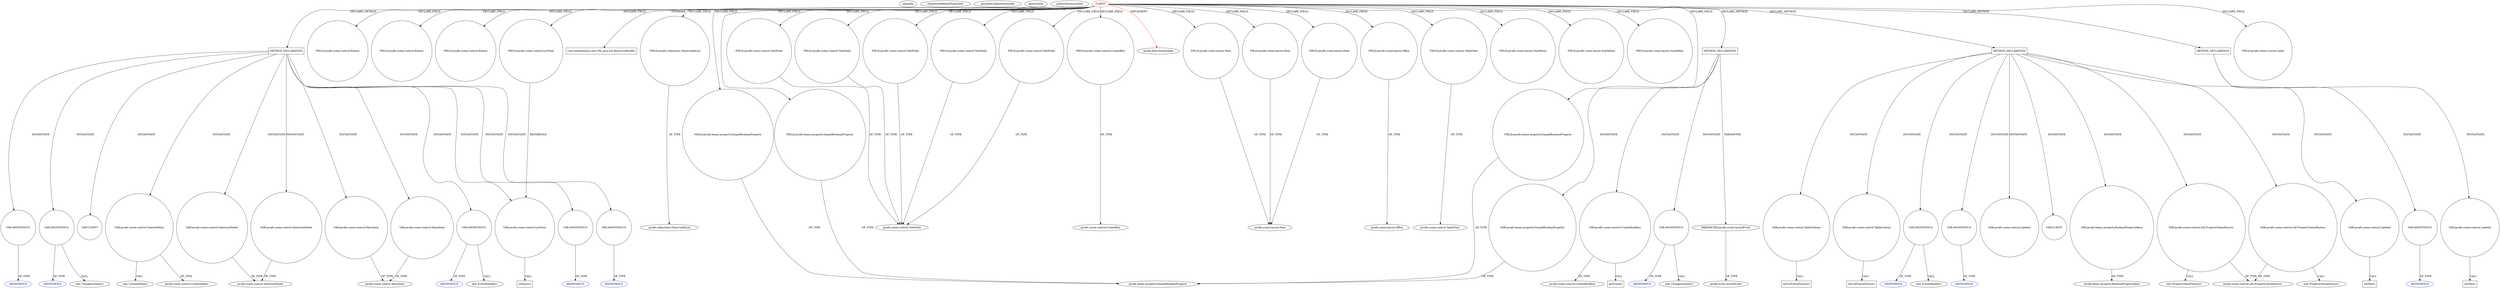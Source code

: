 digraph {
baseInfo[graphId=2697,category="pattern",isAnonymous=false,possibleRelation=false]
frameworkRelatedTypesInfo[0="javafx.fxml.Initializable"]
possibleCollaborationsInfo[]
patternInfo[frequency=2.0,patternRootClient=0]
patternInstancesInfo[0="hock323-eventManager~/hock323-eventManager/EventManager-master/src/eventManager/controller/pokerTournament/TournamentController.java~TournamentController~3009",1="hock323-eventManager~/hock323-eventManager/EventManager-master/src/eventManager/controller/pokerTournament/PrizesController.java~PrizesController~2951"]
304[label="new ContextMenu()",vertexType="CONSTRUCTOR_CALL",isFrameworkType=false]
305[label="VAR:javafx.scene.control.ContextMenu",vertexType="VARIABLE_EXPRESION",isFrameworkType=false,shape=circle]
282[label="METHOD_DECLARATION",vertexType="CLIENT_METHOD_DECLARATION",isFrameworkType=false,shape=box]
0[label="CLIENT",vertexType="ROOT_CLIENT_CLASS_DECLARATION",isFrameworkType=false,color=red]
16[label="FIELD:javafx.scene.control.Button",vertexType="FIELD_DECLARATION",isFrameworkType=false,shape=circle]
72[label="FIELD:javafx.scene.control.Button",vertexType="FIELD_DECLARATION",isFrameworkType=false,shape=circle]
70[label="FIELD:javafx.scene.control.Button",vertexType="FIELD_DECLARATION",isFrameworkType=false,shape=circle]
92[label="FIELD:javafx.collections.ObservableList",vertexType="FIELD_DECLARATION",isFrameworkType=false,shape=circle]
43[label="javafx.collections.ObservableList",vertexType="FRAMEWORK_INTERFACE_TYPE",isFrameworkType=false]
334[label="VAR:javafx.scene.control.SelectionModel",vertexType="VARIABLE_EXPRESION",isFrameworkType=false,shape=circle]
336[label="javafx.scene.control.SelectionModel",vertexType="FRAMEWORK_CLASS_TYPE",isFrameworkType=false]
400[label="VAR:javafx.scene.control.SelectionModel",vertexType="VARIABLE_EXPRESION",isFrameworkType=false,shape=circle]
94[label="void initialize(java.net.URL,java.util.ResourceBundle)",vertexType="OVERRIDING_METHOD_DECLARATION",isFrameworkType=false,shape=box]
54[label="FIELD:javafx.scene.control.ListView",vertexType="FIELD_DECLARATION",isFrameworkType=false,shape=circle]
311[label="VAR:javafx.scene.control.MenuItem",vertexType="VARIABLE_EXPRESION",isFrameworkType=false,shape=circle]
308[label="VAR:javafx.scene.control.MenuItem",vertexType="VARIABLE_EXPRESION",isFrameworkType=false,shape=circle]
24[label="FIELD:javafx.beans.property.SimpleBooleanProperty",vertexType="FIELD_DECLARATION",isFrameworkType=false,shape=circle]
88[label="FIELD:javafx.beans.property.SimpleBooleanProperty",vertexType="FIELD_DECLARATION",isFrameworkType=false,shape=circle]
52[label="FIELD:javafx.beans.property.SimpleBooleanProperty",vertexType="FIELD_DECLARATION",isFrameworkType=false,shape=circle]
6[label="FIELD:javafx.scene.control.TextField",vertexType="FIELD_DECLARATION",isFrameworkType=false,shape=circle]
38[label="FIELD:javafx.scene.control.TextField",vertexType="FIELD_DECLARATION",isFrameworkType=false,shape=circle]
76[label="FIELD:javafx.scene.control.TextField",vertexType="FIELD_DECLARATION",isFrameworkType=false,shape=circle]
46[label="FIELD:javafx.scene.control.TextField",vertexType="FIELD_DECLARATION",isFrameworkType=false,shape=circle]
40[label="FIELD:javafx.scene.control.TextField",vertexType="FIELD_DECLARATION",isFrameworkType=false,shape=circle]
326[label="VAR:ANONYMOUS",vertexType="VARIABLE_EXPRESION",isFrameworkType=false,shape=circle]
320[label="VAR:ANONYMOUS",vertexType="VARIABLE_EXPRESION",isFrameworkType=false,shape=circle]
1[label="javafx.fxml.Initializable",vertexType="FRAMEWORK_INTERFACE_TYPE",isFrameworkType=false]
68[label="FIELD:javafx.scene.control.ComboBox",vertexType="FIELD_DECLARATION",isFrameworkType=false,shape=circle]
69[label="javafx.scene.control.ComboBox",vertexType="FRAMEWORK_CLASS_TYPE",isFrameworkType=false]
30[label="FIELD:javafx.scene.layout.Pane",vertexType="FIELD_DECLARATION",isFrameworkType=false,shape=circle]
19[label="javafx.scene.layout.Pane",vertexType="FRAMEWORK_CLASS_TYPE",isFrameworkType=false]
66[label="FIELD:javafx.scene.layout.Pane",vertexType="FIELD_DECLARATION",isFrameworkType=false,shape=circle]
18[label="FIELD:javafx.scene.layout.Pane",vertexType="FIELD_DECLARATION",isFrameworkType=false,shape=circle]
34[label="FIELD:javafx.scene.layout.HBox",vertexType="FIELD_DECLARATION",isFrameworkType=false,shape=circle]
35[label="javafx.scene.layout.HBox",vertexType="FRAMEWORK_CLASS_TYPE",isFrameworkType=false]
5[label="javafx.scene.control.TextField",vertexType="FRAMEWORK_CLASS_TYPE",isFrameworkType=false]
60[label="FIELD:javafx.scene.layout.StackPane",vertexType="FIELD_DECLARATION",isFrameworkType=false,shape=circle]
32[label="FIELD:javafx.scene.layout.StackPane",vertexType="FIELD_DECLARATION",isFrameworkType=false,shape=circle]
62[label="FIELD:javafx.scene.layout.StackPane",vertexType="FIELD_DECLARATION",isFrameworkType=false,shape=circle]
56[label="FIELD:javafx.scene.control.TableView",vertexType="FIELD_DECLARATION",isFrameworkType=false,shape=circle]
476[label="METHOD_DECLARATION",vertexType="CLIENT_METHOD_DECLARATION",isFrameworkType=false,shape=box]
479[label="VAR:javafx.scene.control.ComboBoxBase",vertexType="VARIABLE_EXPRESION",isFrameworkType=false,shape=circle]
294[label="VAR:ANONYMOUS",vertexType="VARIABLE_EXPRESION",isFrameworkType=false,shape=circle]
481[label="javafx.scene.control.ComboBoxBase",vertexType="FRAMEWORK_CLASS_TYPE",isFrameworkType=false]
485[label="VAR:javafx.beans.property.SimpleBooleanProperty",vertexType="VARIABLE_EXPRESION",isFrameworkType=false,shape=circle]
112[label="METHOD_DECLARATION",vertexType="CLIENT_METHOD_DECLARATION",isFrameworkType=false,shape=box]
188[label="VAR:javafx.beans.property.BooleanPropertyBase",vertexType="VARIABLE_EXPRESION",isFrameworkType=false,shape=circle]
138[label="VAR:javafx.scene.control.cell.PropertyValueFactory",vertexType="VARIABLE_EXPRESION",isFrameworkType=false,shape=circle]
137[label="new PropertyValueFactory()",vertexType="CONSTRUCTOR_CALL",isFrameworkType=false]
132[label="VAR:javafx.scene.control.cell.PropertyValueFactory",vertexType="VARIABLE_EXPRESION",isFrameworkType=false,shape=circle]
131[label="new PropertyValueFactory()",vertexType="CONSTRUCTOR_CALL",isFrameworkType=false]
185[label="VAR:javafx.scene.control.Labeled",vertexType="VARIABLE_EXPRESION",isFrameworkType=false,shape=circle]
186[label="setText()",vertexType="INSIDE_CALL",isFrameworkType=false,shape=box]
134[label="VAR:javafx.scene.control.TableColumn",vertexType="VARIABLE_EXPRESION",isFrameworkType=false,shape=circle]
128[label="VAR:javafx.scene.control.TableColumn",vertexType="VARIABLE_EXPRESION",isFrameworkType=false,shape=circle]
218[label="METHOD_DECLARATION",vertexType="CLIENT_METHOD_DECLARATION",isFrameworkType=false,shape=box]
499[label="VAR:ANONYMOUS",vertexType="VARIABLE_EXPRESION",isFrameworkType=false,shape=circle]
165[label="VAR:ANONYMOUS",vertexType="VARIABLE_EXPRESION",isFrameworkType=false,shape=circle]
247[label="VAR:ANONYMOUS",vertexType="VARIABLE_EXPRESION",isFrameworkType=false,shape=circle]
408[label="VAR:ANONYMOUS",vertexType="VARIABLE_EXPRESION",isFrameworkType=false,shape=circle]
141[label="VAR:ANONYMOUS",vertexType="VARIABLE_EXPRESION",isFrameworkType=false,shape=circle]
340[label="VAR:ANONYMOUS",vertexType="VARIABLE_EXPRESION",isFrameworkType=false,shape=circle]
279[label="VAR:javafx.scene.control.Labeled",vertexType="VARIABLE_EXPRESION",isFrameworkType=false,shape=circle]
280[label="setText()",vertexType="INSIDE_CALL",isFrameworkType=false,shape=box]
213[label="VAR:javafx.scene.control.Labeled",vertexType="VARIABLE_EXPRESION",isFrameworkType=false,shape=circle]
306[label="javafx.scene.control.ContextMenu",vertexType="FRAMEWORK_CLASS_TYPE",isFrameworkType=false]
495[label="getScene()",vertexType="INSIDE_CALL",isFrameworkType=false,shape=box]
121[label="javafx.scene.control.cell.PropertyValueFactory",vertexType="FRAMEWORK_CLASS_TYPE",isFrameworkType=false]
190[label="javafx.beans.property.BooleanPropertyBase",vertexType="FRAMEWORK_CLASS_TYPE",isFrameworkType=false]
25[label="javafx.beans.property.SimpleBooleanProperty",vertexType="FRAMEWORK_CLASS_TYPE",isFrameworkType=false]
248[label="ANONYMOUS",vertexType="REFERENCE_ANONYMOUS_DECLARATION",isFrameworkType=false,color=blue]
321[label="ANONYMOUS",vertexType="REFERENCE_ANONYMOUS_DECLARATION",isFrameworkType=false,color=blue]
295[label="ANONYMOUS",vertexType="REFERENCE_ANONYMOUS_DECLARATION",isFrameworkType=false,color=blue]
166[label="ANONYMOUS",vertexType="REFERENCE_ANONYMOUS_DECLARATION",isFrameworkType=false,color=blue]
327[label="ANONYMOUS",vertexType="REFERENCE_ANONYMOUS_DECLARATION",isFrameworkType=false,color=blue]
142[label="ANONYMOUS",vertexType="REFERENCE_ANONYMOUS_DECLARATION",isFrameworkType=false,color=blue]
341[label="ANONYMOUS",vertexType="REFERENCE_ANONYMOUS_DECLARATION",isFrameworkType=false,color=blue]
500[label="ANONYMOUS",vertexType="REFERENCE_ANONYMOUS_DECLARATION",isFrameworkType=false,color=blue]
409[label="ANONYMOUS",vertexType="REFERENCE_ANONYMOUS_DECLARATION",isFrameworkType=false,color=blue]
325[label="new EventHandler()",vertexType="CONSTRUCTOR_CALL",isFrameworkType=false]
164[label="new EventHandler()",vertexType="CONSTRUCTOR_CALL",isFrameworkType=false]
21[label="javafx.scene.control.TableView",vertexType="FRAMEWORK_CLASS_TYPE",isFrameworkType=false]
286[label="VAR:javafx.scene.control.ListView",vertexType="VARIABLE_EXPRESION",isFrameworkType=false,shape=circle]
290[label="setItems()",vertexType="INSIDE_CALL",isFrameworkType=false,shape=box]
153[label="VAR:CLIENT",vertexType="VARIABLE_EXPRESION",isFrameworkType=false,shape=circle]
298[label="VAR:CLIENT",vertexType="VARIABLE_EXPRESION",isFrameworkType=false,shape=circle]
477[label="PARAMETER:javafx.event.ActionEvent",vertexType="PARAMETER_DECLARATION",isFrameworkType=false]
478[label="javafx.event.ActionEvent",vertexType="FRAMEWORK_CLASS_TYPE",isFrameworkType=false]
498[label="new ChangeListener()",vertexType="CONSTRUCTOR_CALL",isFrameworkType=false]
339[label="new ChangeListener()",vertexType="CONSTRUCTOR_CALL",isFrameworkType=false]
309[label="javafx.scene.control.MenuItem",vertexType="FRAMEWORK_CLASS_TYPE",isFrameworkType=false]
129[label="setCellValueFactory()",vertexType="INSIDE_CALL",isFrameworkType=false,shape=box]
135[label="setCellValueFactory()",vertexType="INSIDE_CALL",isFrameworkType=false,shape=box]
50[label="FIELD:javafx.scene.control.Label",vertexType="FIELD_DECLARATION",isFrameworkType=false,shape=circle]
92->43[label="OF_TYPE"]
282->298[label="INSTANTIATE"]
282->334[label="INSTANTIATE"]
34->35[label="OF_TYPE"]
68->69[label="OF_TYPE"]
247->248[label="OF_TYPE"]
0->34[label="DECLARE_FIELD"]
30->19[label="OF_TYPE"]
0->46[label="DECLARE_FIELD"]
0->218[label="DECLARE_METHOD"]
138->121[label="OF_TYPE"]
0->70[label="DECLARE_FIELD"]
286->290[label="CALL"]
0->112[label="DECLARE_METHOD"]
165->166[label="OF_TYPE"]
476->499[label="INSTANTIATE"]
112->128[label="INSTANTIATE"]
185->186[label="CALL"]
311->309[label="OF_TYPE"]
141->142[label="OF_TYPE"]
128->129[label="CALL"]
165->164[label="CALL"]
0->38[label="DECLARE_FIELD"]
320->321[label="OF_TYPE"]
282->294[label="INSTANTIATE"]
40->5[label="OF_TYPE"]
0->94[label="OVERRIDE"]
0->50[label="DECLARE_FIELD"]
112->153[label="INSTANTIATE"]
340->341[label="OF_TYPE"]
0->92[label="DECLARE_FIELD"]
24->25[label="OF_TYPE"]
477->478[label="OF_TYPE"]
0->40[label="DECLARE_FIELD"]
188->190[label="OF_TYPE"]
305->306[label="OF_TYPE"]
112->188[label="INSTANTIATE"]
282->326[label="INSTANTIATE"]
0->30[label="DECLARE_FIELD"]
0->16[label="DECLARE_FIELD"]
112->165[label="INSTANTIATE"]
0->32[label="DECLARE_FIELD"]
282->311[label="INSTANTIATE"]
334->336[label="OF_TYPE"]
282->305[label="INSTANTIATE"]
0->1[label="IMPLEMENT",color=red]
66->19[label="OF_TYPE"]
479->495[label="CALL"]
476->485[label="INSTANTIATE"]
112->134[label="INSTANTIATE"]
0->76[label="DECLARE_FIELD"]
0->62[label="DECLARE_FIELD"]
218->247[label="INSTANTIATE"]
499->500[label="OF_TYPE"]
76->5[label="OF_TYPE"]
112->138[label="INSTANTIATE"]
282->286[label="INSTANTIATE"]
0->54[label="DECLARE_FIELD"]
279->280[label="CALL"]
282->308[label="INSTANTIATE"]
282->400[label="INSTANTIATE"]
0->52[label="DECLARE_FIELD"]
479->481[label="OF_TYPE"]
0->18[label="DECLARE_FIELD"]
38->5[label="OF_TYPE"]
485->25[label="OF_TYPE"]
112->132[label="INSTANTIATE"]
294->295[label="OF_TYPE"]
326->327[label="OF_TYPE"]
56->21[label="OF_TYPE"]
0->88[label="DECLARE_FIELD"]
112->141[label="INSTANTIATE"]
18->19[label="OF_TYPE"]
138->137[label="CALL"]
54->286[label="REFERENCE"]
499->498[label="CALL"]
476->477[label="PARAMETER"]
112->213[label="INSTANTIATE"]
0->72[label="DECLARE_FIELD"]
282->408[label="INSTANTIATE"]
0->24[label="DECLARE_FIELD"]
88->25[label="OF_TYPE"]
282->340[label="INSTANTIATE"]
132->131[label="CALL"]
134->135[label="CALL"]
0->282[label="DECLARE_METHOD"]
476->479[label="INSTANTIATE"]
308->309[label="OF_TYPE"]
6->5[label="OF_TYPE"]
46->5[label="OF_TYPE"]
282->320[label="INSTANTIATE"]
0->476[label="DECLARE_METHOD"]
305->304[label="CALL"]
408->409[label="OF_TYPE"]
0->56[label="DECLARE_FIELD"]
340->339[label="CALL"]
326->325[label="CALL"]
218->279[label="INSTANTIATE"]
0->66[label="DECLARE_FIELD"]
52->25[label="OF_TYPE"]
0->68[label="DECLARE_FIELD"]
0->6[label="DECLARE_FIELD"]
132->121[label="OF_TYPE"]
400->336[label="OF_TYPE"]
112->185[label="INSTANTIATE"]
0->60[label="DECLARE_FIELD"]
}
